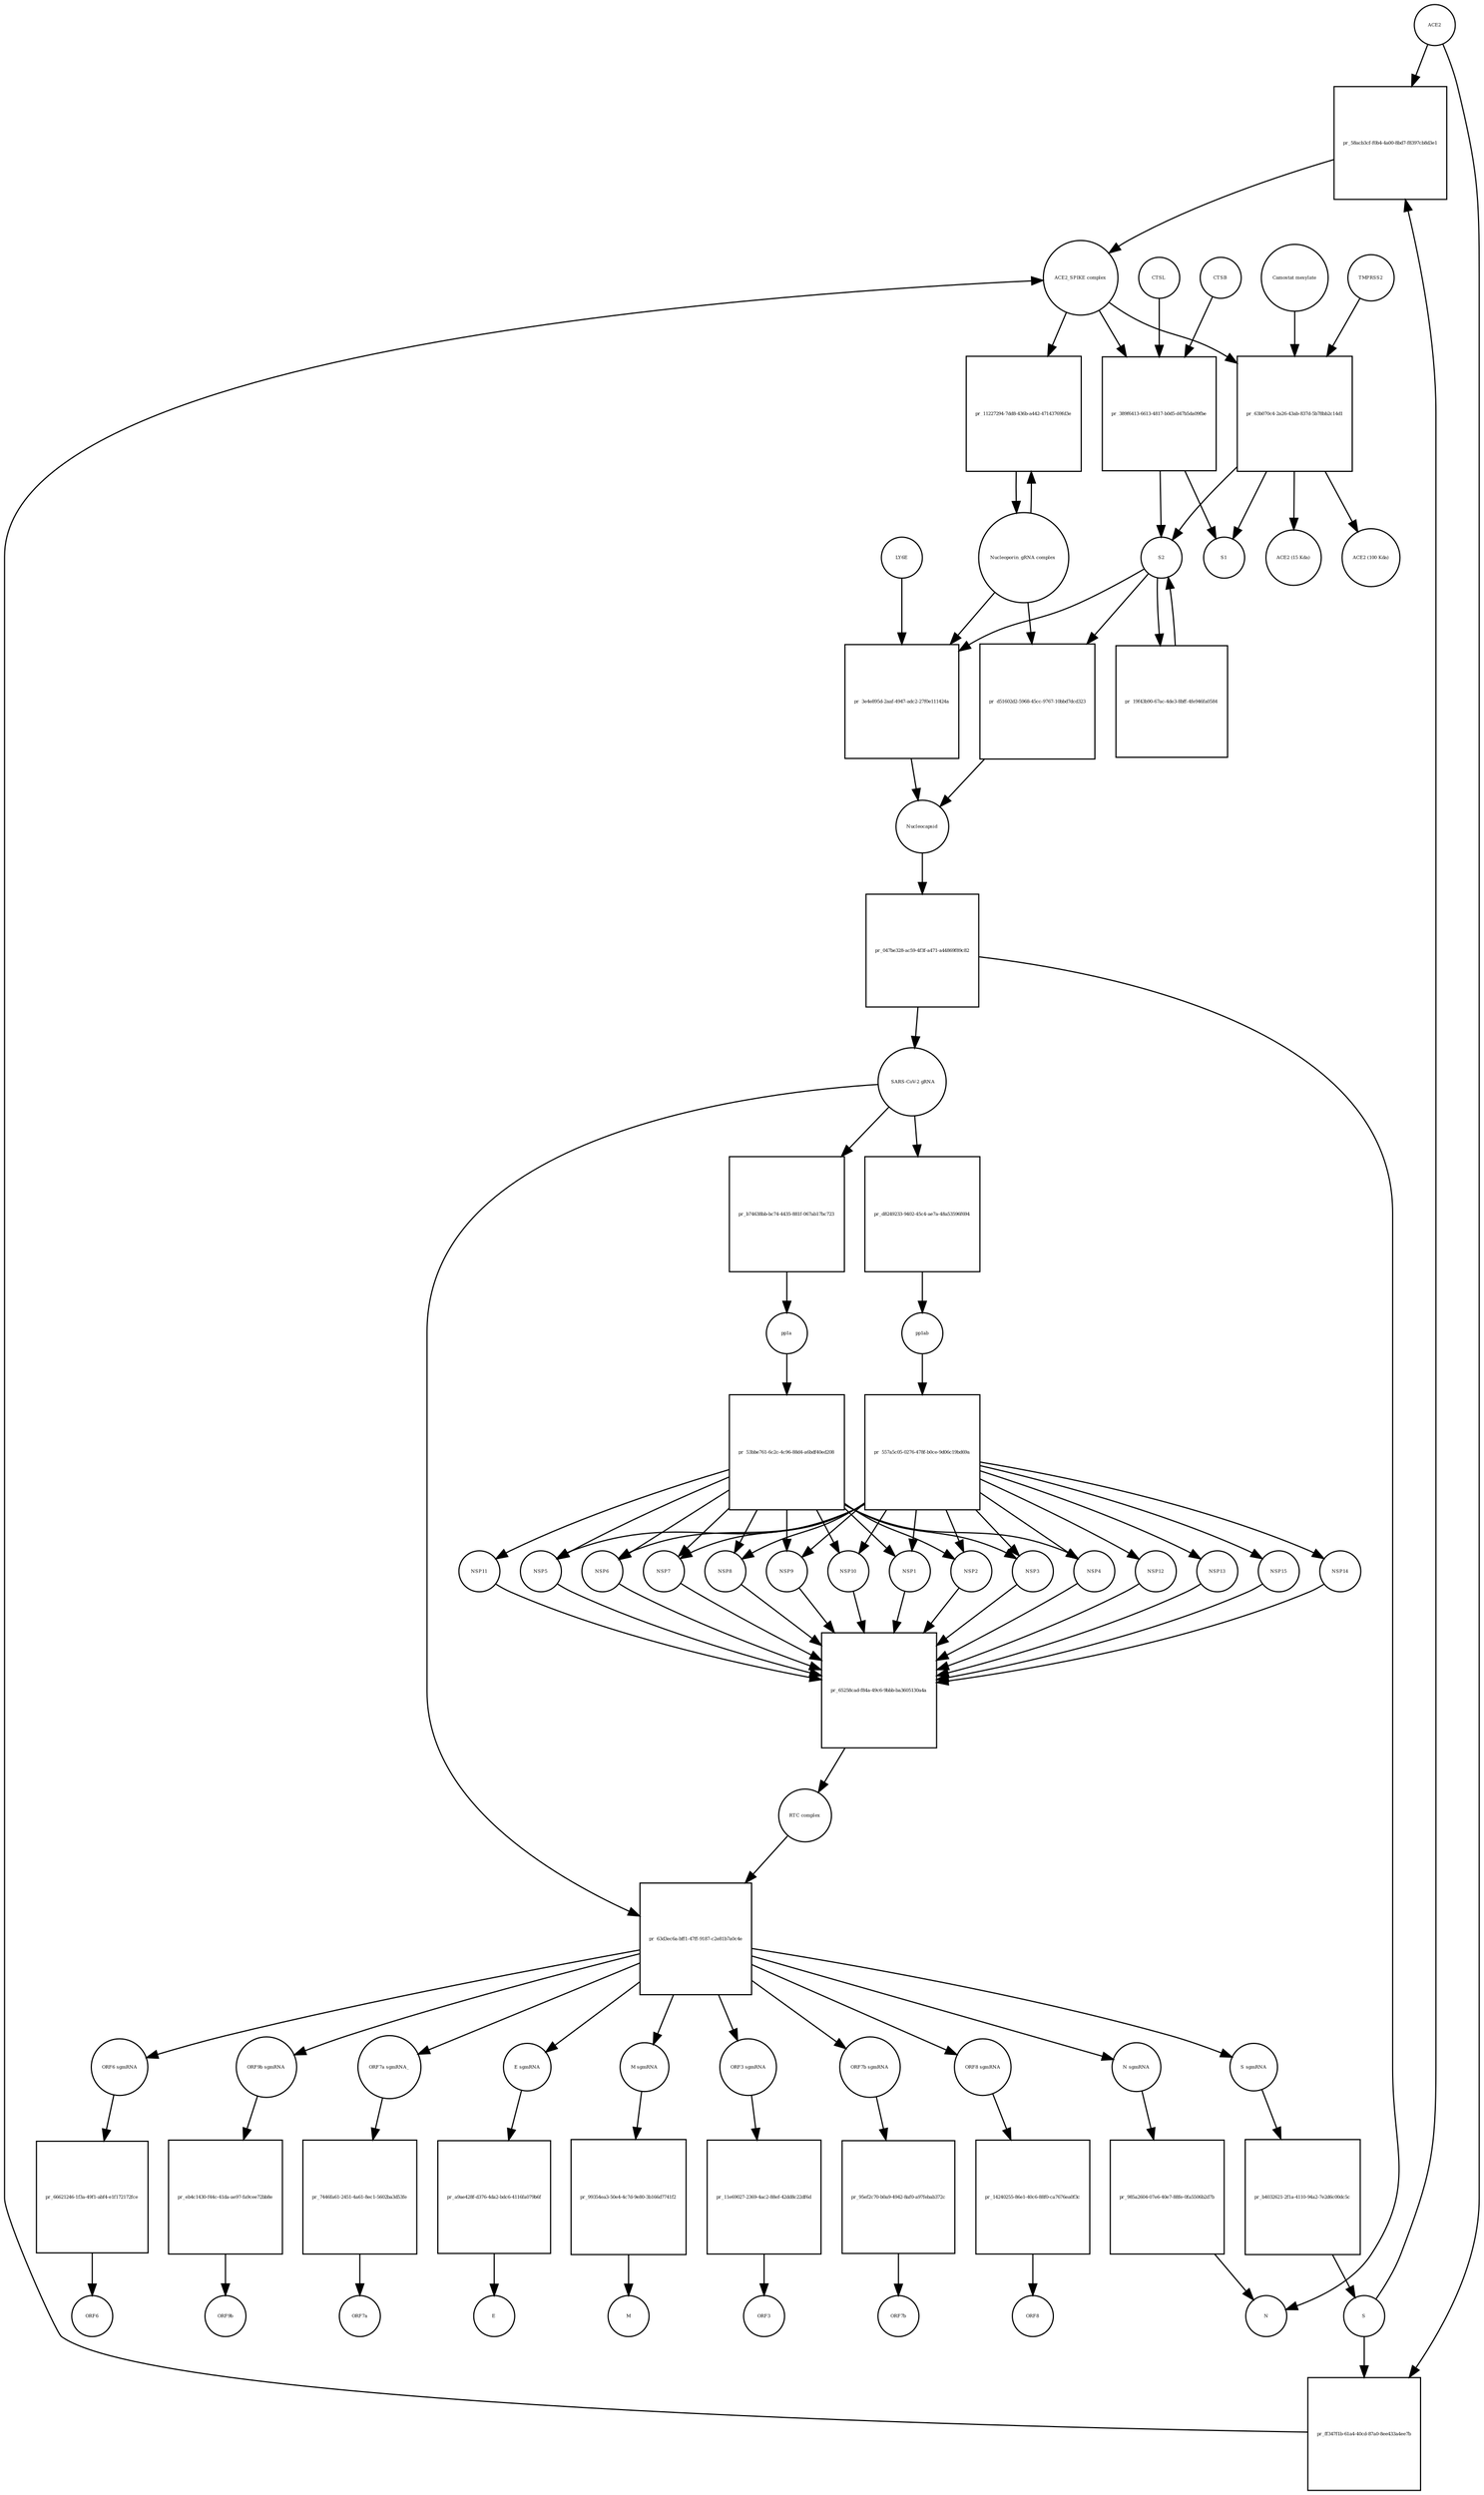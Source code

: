 strict digraph  {
ACE2 [annotation="", bipartite=0, cls=macromolecule, fontsize=4, label=ACE2, shape=circle];
"pr_58acb3cf-f0b4-4a00-8bd7-f8397cb8d3e1" [annotation="", bipartite=1, cls=process, fontsize=4, label="pr_58acb3cf-f0b4-4a00-8bd7-f8397cb8d3e1", shape=square];
"ACE2_SPIKE complex" [annotation="", bipartite=0, cls=complex, fontsize=4, label="ACE2_SPIKE complex", shape=circle];
S [annotation="", bipartite=0, cls=macromolecule, fontsize=4, label=S, shape=circle];
"Nucleoporin_gRNA complex " [annotation="", bipartite=0, cls=complex, fontsize=4, label="Nucleoporin_gRNA complex ", shape=circle];
"pr_11227294-7dd8-436b-a442-47143769fd3e" [annotation="", bipartite=1, cls=process, fontsize=4, label="pr_11227294-7dd8-436b-a442-47143769fd3e", shape=square];
"pr_389f6413-6613-4817-b0d5-d47b5da09fbe" [annotation="", bipartite=1, cls=process, fontsize=4, label="pr_389f6413-6613-4817-b0d5-d47b5da09fbe", shape=square];
S2 [annotation="", bipartite=0, cls=macromolecule, fontsize=4, label=S2, shape=circle];
CTSB [annotation="", bipartite=0, cls=macromolecule, fontsize=4, label=CTSB, shape=circle];
CTSL [annotation="", bipartite=0, cls=macromolecule, fontsize=4, label=CTSL, shape=circle];
S1 [annotation="", bipartite=0, cls=macromolecule, fontsize=4, label=S1, shape=circle];
"pr_63b070c4-2a26-43ab-837d-5b78bb2c14d1" [annotation="", bipartite=1, cls=process, fontsize=4, label="pr_63b070c4-2a26-43ab-837d-5b78bb2c14d1", shape=square];
TMPRSS2 [annotation="", bipartite=0, cls=macromolecule, fontsize=4, label=TMPRSS2, shape=circle];
"Camostat mesylate" [annotation="urn_miriam_pubchem.compound_2536", bipartite=0, cls="simple chemical", fontsize=4, label="Camostat mesylate", shape=circle];
"ACE2 (15 Kda)" [annotation="", bipartite=0, cls=macromolecule, fontsize=4, label="ACE2 (15 Kda)", shape=circle];
"ACE2 (100 Kda)" [annotation="", bipartite=0, cls=macromolecule, fontsize=4, label="ACE2 (100 Kda)", shape=circle];
"pr_ff347f1b-61a4-40cd-87a0-8ee433a4ee7b" [annotation="", bipartite=1, cls=process, fontsize=4, label="pr_ff347f1b-61a4-40cd-87a0-8ee433a4ee7b", shape=square];
"pr_3e4e895d-2aaf-4947-adc2-27f0e111424a" [annotation="", bipartite=1, cls=process, fontsize=4, label="pr_3e4e895d-2aaf-4947-adc2-27f0e111424a", shape=square];
Nucleocapsid [annotation="", bipartite=0, cls=complex, fontsize=4, label=Nucleocapsid, shape=circle];
LY6E [annotation="", bipartite=0, cls=macromolecule, fontsize=4, label=LY6E, shape=circle];
"pr_19f43b90-67ac-4de3-8bff-4fe946fa0584" [annotation="", bipartite=1, cls=process, fontsize=4, label="pr_19f43b90-67ac-4de3-8bff-4fe946fa0584", shape=square];
"pr_d51602d2-5968-45cc-9767-10bbd7dcd323" [annotation="", bipartite=1, cls=process, fontsize=4, label="pr_d51602d2-5968-45cc-9767-10bbd7dcd323", shape=square];
" SARS-CoV-2 gRNA" [annotation="", bipartite=0, cls="nucleic acid feature", fontsize=4, label=" SARS-CoV-2 gRNA", shape=circle];
"pr_d8249233-9402-45c4-ae7a-48a53596f694" [annotation="", bipartite=1, cls=process, fontsize=4, label="pr_d8249233-9402-45c4-ae7a-48a53596f694", shape=square];
pp1ab [annotation="", bipartite=0, cls=macromolecule, fontsize=4, label=pp1ab, shape=circle];
"pr_047be328-ac59-4f3f-a471-a44869f89c82" [annotation="", bipartite=1, cls=process, fontsize=4, label="pr_047be328-ac59-4f3f-a471-a44869f89c82", shape=square];
N [annotation="", bipartite=0, cls=macromolecule, fontsize=4, label=N, shape=circle];
"pr_63d3ec6a-bff1-47ff-9187-c2e81b7a0c4e" [annotation="", bipartite=1, cls=process, fontsize=4, label="pr_63d3ec6a-bff1-47ff-9187-c2e81b7a0c4e", shape=square];
"ORF7a sgmRNA_" [annotation="", bipartite=0, cls="nucleic acid feature", fontsize=4, label="ORF7a sgmRNA_", shape=circle];
"RTC complex" [annotation="", bipartite=0, cls=complex, fontsize=4, label="RTC complex", shape=circle];
"S sgmRNA" [annotation="", bipartite=0, cls="nucleic acid feature", fontsize=4, label="S sgmRNA", shape=circle];
"E sgmRNA" [annotation="", bipartite=0, cls="nucleic acid feature", fontsize=4, label="E sgmRNA", shape=circle];
"M sgmRNA" [annotation="", bipartite=0, cls="nucleic acid feature", fontsize=4, label="M sgmRNA", shape=circle];
"ORF3 sgmRNA" [annotation="", bipartite=0, cls="nucleic acid feature", fontsize=4, label="ORF3 sgmRNA", shape=circle];
"ORF7b sgmRNA" [annotation="", bipartite=0, cls="nucleic acid feature", fontsize=4, label="ORF7b sgmRNA", shape=circle];
"ORF8 sgmRNA" [annotation="", bipartite=0, cls="nucleic acid feature", fontsize=4, label="ORF8 sgmRNA", shape=circle];
"ORF6 sgmRNA" [annotation="", bipartite=0, cls="nucleic acid feature", fontsize=4, label="ORF6 sgmRNA", shape=circle];
"ORF9b sgmRNA" [annotation="", bipartite=0, cls="nucleic acid feature", fontsize=4, label="ORF9b sgmRNA", shape=circle];
"N sgmRNA" [annotation="", bipartite=0, cls="nucleic acid feature", fontsize=4, label="N sgmRNA", shape=circle];
"pr_b4032621-2f1a-4110-94a2-7e2d6c00dc5c" [annotation="", bipartite=1, cls=process, fontsize=4, label="pr_b4032621-2f1a-4110-94a2-7e2d6c00dc5c", shape=square];
"pr_a9ae428f-d376-4da2-bdc6-4116fa079b6f" [annotation="", bipartite=1, cls=process, fontsize=4, label="pr_a9ae428f-d376-4da2-bdc6-4116fa079b6f", shape=square];
E [annotation="", bipartite=0, cls=macromolecule, fontsize=4, label=E, shape=circle];
"pr_99354ea3-50e4-4c7d-9e80-3b166d7741f2" [annotation="", bipartite=1, cls=process, fontsize=4, label="pr_99354ea3-50e4-4c7d-9e80-3b166d7741f2", shape=square];
M [annotation="", bipartite=0, cls=macromolecule, fontsize=4, label=M, shape=circle];
"pr_985a2604-07e6-40e7-88fe-0fa5506b2d7b" [annotation="", bipartite=1, cls=process, fontsize=4, label="pr_985a2604-07e6-40e7-88fe-0fa5506b2d7b", shape=square];
"pr_11e69027-2369-4ac2-88ef-42dd8c22df6d" [annotation="", bipartite=1, cls=process, fontsize=4, label="pr_11e69027-2369-4ac2-88ef-42dd8c22df6d", shape=square];
ORF3 [annotation="", bipartite=0, cls=macromolecule, fontsize=4, label=ORF3, shape=circle];
"pr_7446fa61-2451-4a61-8ec1-5602ba3d53fe" [annotation="", bipartite=1, cls=process, fontsize=4, label="pr_7446fa61-2451-4a61-8ec1-5602ba3d53fe", shape=square];
ORF7a [annotation="", bipartite=0, cls=macromolecule, fontsize=4, label=ORF7a, shape=circle];
"pr_95ef2c70-b0a9-4942-8af0-a97febab372c" [annotation="", bipartite=1, cls=process, fontsize=4, label="pr_95ef2c70-b0a9-4942-8af0-a97febab372c", shape=square];
ORF7b [annotation="", bipartite=0, cls=macromolecule, fontsize=4, label=ORF7b, shape=circle];
"pr_14240255-86e1-40c6-88f0-ca7676ea0f3c" [annotation="", bipartite=1, cls=process, fontsize=4, label="pr_14240255-86e1-40c6-88f0-ca7676ea0f3c", shape=square];
ORF8 [annotation="", bipartite=0, cls=macromolecule, fontsize=4, label=ORF8, shape=circle];
"pr_66621246-1f3a-49f1-abf4-e1f172172fce" [annotation="", bipartite=1, cls=process, fontsize=4, label="pr_66621246-1f3a-49f1-abf4-e1f172172fce", shape=square];
ORF6 [annotation="", bipartite=0, cls=macromolecule, fontsize=4, label=ORF6, shape=circle];
"pr_eb4c1430-f44c-41da-ae97-fa9cee72bb8e" [annotation="", bipartite=1, cls=process, fontsize=4, label="pr_eb4c1430-f44c-41da-ae97-fa9cee72bb8e", shape=square];
ORF9b [annotation="", bipartite=0, cls=macromolecule, fontsize=4, label=ORF9b, shape=circle];
"pr_557a5c05-0276-478f-b0ce-9d06c19bd69a" [annotation="", bipartite=1, cls=process, fontsize=4, label="pr_557a5c05-0276-478f-b0ce-9d06c19bd69a", shape=square];
NSP14 [annotation="", bipartite=0, cls=macromolecule, fontsize=4, label=NSP14, shape=circle];
NSP12 [annotation="", bipartite=0, cls=macromolecule, fontsize=4, label=NSP12, shape=circle];
NSP13 [annotation="", bipartite=0, cls=macromolecule, fontsize=4, label=NSP13, shape=circle];
NSP15 [annotation="", bipartite=0, cls=macromolecule, fontsize=4, label=NSP15, shape=circle];
NSP1 [annotation="", bipartite=0, cls=macromolecule, fontsize=4, label=NSP1, shape=circle];
NSP2 [annotation="", bipartite=0, cls=macromolecule, fontsize=4, label=NSP2, shape=circle];
NSP3 [annotation="", bipartite=0, cls=macromolecule, fontsize=4, label=NSP3, shape=circle];
NSP4 [annotation="", bipartite=0, cls=macromolecule, fontsize=4, label=NSP4, shape=circle];
NSP5 [annotation="", bipartite=0, cls=macromolecule, fontsize=4, label=NSP5, shape=circle];
NSP6 [annotation="", bipartite=0, cls=macromolecule, fontsize=4, label=NSP6, shape=circle];
NSP7 [annotation="", bipartite=0, cls=macromolecule, fontsize=4, label=NSP7, shape=circle];
NSP8 [annotation="", bipartite=0, cls=macromolecule, fontsize=4, label=NSP8, shape=circle];
NSP9 [annotation="", bipartite=0, cls=macromolecule, fontsize=4, label=NSP9, shape=circle];
NSP10 [annotation="", bipartite=0, cls=macromolecule, fontsize=4, label=NSP10, shape=circle];
"pr_65258cad-f84a-49c6-9bbb-ba3605130a4a" [annotation="", bipartite=1, cls=process, fontsize=4, label="pr_65258cad-f84a-49c6-9bbb-ba3605130a4a", shape=square];
NSP11 [annotation="", bipartite=0, cls=macromolecule, fontsize=4, label=NSP11, shape=circle];
pp1a [annotation="", bipartite=0, cls=macromolecule, fontsize=4, label=pp1a, shape=circle];
"pr_53bbe761-6c2c-4c96-88d4-a6bdf40ed208" [annotation="", bipartite=1, cls=process, fontsize=4, label="pr_53bbe761-6c2c-4c96-88d4-a6bdf40ed208", shape=square];
"pr_b74638bb-bc74-4435-881f-067ab17bc723" [annotation="", bipartite=1, cls=process, fontsize=4, label="pr_b74638bb-bc74-4435-881f-067ab17bc723", shape=square];
ACE2 -> "pr_58acb3cf-f0b4-4a00-8bd7-f8397cb8d3e1"  [annotation="", interaction_type=consumption];
ACE2 -> "pr_ff347f1b-61a4-40cd-87a0-8ee433a4ee7b"  [annotation="", interaction_type=consumption];
"pr_58acb3cf-f0b4-4a00-8bd7-f8397cb8d3e1" -> "ACE2_SPIKE complex"  [annotation="", interaction_type=production];
"ACE2_SPIKE complex" -> "pr_11227294-7dd8-436b-a442-47143769fd3e"  [annotation="urn_miriam_pubmed_32142651|urn_miriam_pubmed_32094589", interaction_type=stimulation];
"ACE2_SPIKE complex" -> "pr_389f6413-6613-4817-b0d5-d47b5da09fbe"  [annotation="", interaction_type=consumption];
"ACE2_SPIKE complex" -> "pr_63b070c4-2a26-43ab-837d-5b78bb2c14d1"  [annotation="", interaction_type=consumption];
S -> "pr_58acb3cf-f0b4-4a00-8bd7-f8397cb8d3e1"  [annotation="", interaction_type=consumption];
S -> "pr_ff347f1b-61a4-40cd-87a0-8ee433a4ee7b"  [annotation="", interaction_type=consumption];
"Nucleoporin_gRNA complex " -> "pr_11227294-7dd8-436b-a442-47143769fd3e"  [annotation="", interaction_type=consumption];
"Nucleoporin_gRNA complex " -> "pr_3e4e895d-2aaf-4947-adc2-27f0e111424a"  [annotation="", interaction_type=consumption];
"Nucleoporin_gRNA complex " -> "pr_d51602d2-5968-45cc-9767-10bbd7dcd323"  [annotation="", interaction_type=consumption];
"pr_11227294-7dd8-436b-a442-47143769fd3e" -> "Nucleoporin_gRNA complex "  [annotation="", interaction_type=production];
"pr_389f6413-6613-4817-b0d5-d47b5da09fbe" -> S2  [annotation="", interaction_type=production];
"pr_389f6413-6613-4817-b0d5-d47b5da09fbe" -> S1  [annotation="", interaction_type=production];
S2 -> "pr_3e4e895d-2aaf-4947-adc2-27f0e111424a"  [annotation="urn_miriam_doi_10.1101%2F2020.03.05.979260|urn_miriam_doi_10.1101%2F2020.04.02.021469", interaction_type=stimulation];
S2 -> "pr_19f43b90-67ac-4de3-8bff-4fe946fa0584"  [annotation="", interaction_type=consumption];
S2 -> "pr_d51602d2-5968-45cc-9767-10bbd7dcd323"  [annotation="", interaction_type=stimulation];
CTSB -> "pr_389f6413-6613-4817-b0d5-d47b5da09fbe"  [annotation=urn_miriam_pubmed_32142651, interaction_type=catalysis];
CTSL -> "pr_389f6413-6613-4817-b0d5-d47b5da09fbe"  [annotation=urn_miriam_pubmed_32142651, interaction_type=catalysis];
"pr_63b070c4-2a26-43ab-837d-5b78bb2c14d1" -> S2  [annotation="", interaction_type=production];
"pr_63b070c4-2a26-43ab-837d-5b78bb2c14d1" -> S1  [annotation="", interaction_type=production];
"pr_63b070c4-2a26-43ab-837d-5b78bb2c14d1" -> "ACE2 (15 Kda)"  [annotation="", interaction_type=production];
"pr_63b070c4-2a26-43ab-837d-5b78bb2c14d1" -> "ACE2 (100 Kda)"  [annotation="", interaction_type=production];
TMPRSS2 -> "pr_63b070c4-2a26-43ab-837d-5b78bb2c14d1"  [annotation="urn_miriam_pubmed_32142651|urn_miriam_pubmed_32094589|urn_miriam_pubmed_24227843", interaction_type=catalysis];
"Camostat mesylate" -> "pr_63b070c4-2a26-43ab-837d-5b78bb2c14d1"  [annotation="urn_miriam_pubmed_32142651|urn_miriam_pubmed_32094589|urn_miriam_pubmed_24227843", interaction_type=inhibition];
"pr_ff347f1b-61a4-40cd-87a0-8ee433a4ee7b" -> "ACE2_SPIKE complex"  [annotation="", interaction_type=production];
"pr_3e4e895d-2aaf-4947-adc2-27f0e111424a" -> Nucleocapsid  [annotation="", interaction_type=production];
Nucleocapsid -> "pr_047be328-ac59-4f3f-a471-a44869f89c82"  [annotation="", interaction_type=consumption];
LY6E -> "pr_3e4e895d-2aaf-4947-adc2-27f0e111424a"  [annotation="urn_miriam_doi_10.1101%2F2020.03.05.979260|urn_miriam_doi_10.1101%2F2020.04.02.021469", interaction_type=inhibition];
"pr_19f43b90-67ac-4de3-8bff-4fe946fa0584" -> S2  [annotation="", interaction_type=production];
"pr_d51602d2-5968-45cc-9767-10bbd7dcd323" -> Nucleocapsid  [annotation="", interaction_type=production];
" SARS-CoV-2 gRNA" -> "pr_d8249233-9402-45c4-ae7a-48a53596f694"  [annotation="", interaction_type=consumption];
" SARS-CoV-2 gRNA" -> "pr_63d3ec6a-bff1-47ff-9187-c2e81b7a0c4e"  [annotation="", interaction_type=consumption];
" SARS-CoV-2 gRNA" -> "pr_b74638bb-bc74-4435-881f-067ab17bc723"  [annotation="", interaction_type=consumption];
"pr_d8249233-9402-45c4-ae7a-48a53596f694" -> pp1ab  [annotation="", interaction_type=production];
pp1ab -> "pr_557a5c05-0276-478f-b0ce-9d06c19bd69a"  [annotation=urn_miriam_pubmed_31226023, interaction_type=catalysis];
"pr_047be328-ac59-4f3f-a471-a44869f89c82" -> " SARS-CoV-2 gRNA"  [annotation="", interaction_type=production];
"pr_047be328-ac59-4f3f-a471-a44869f89c82" -> N  [annotation="", interaction_type=production];
"pr_63d3ec6a-bff1-47ff-9187-c2e81b7a0c4e" -> "ORF7a sgmRNA_"  [annotation="", interaction_type=production];
"pr_63d3ec6a-bff1-47ff-9187-c2e81b7a0c4e" -> "S sgmRNA"  [annotation="", interaction_type=production];
"pr_63d3ec6a-bff1-47ff-9187-c2e81b7a0c4e" -> "E sgmRNA"  [annotation="", interaction_type=production];
"pr_63d3ec6a-bff1-47ff-9187-c2e81b7a0c4e" -> "M sgmRNA"  [annotation="", interaction_type=production];
"pr_63d3ec6a-bff1-47ff-9187-c2e81b7a0c4e" -> "ORF3 sgmRNA"  [annotation="", interaction_type=production];
"pr_63d3ec6a-bff1-47ff-9187-c2e81b7a0c4e" -> "ORF7b sgmRNA"  [annotation="", interaction_type=production];
"pr_63d3ec6a-bff1-47ff-9187-c2e81b7a0c4e" -> "ORF8 sgmRNA"  [annotation="", interaction_type=production];
"pr_63d3ec6a-bff1-47ff-9187-c2e81b7a0c4e" -> "ORF6 sgmRNA"  [annotation="", interaction_type=production];
"pr_63d3ec6a-bff1-47ff-9187-c2e81b7a0c4e" -> "ORF9b sgmRNA"  [annotation="", interaction_type=production];
"pr_63d3ec6a-bff1-47ff-9187-c2e81b7a0c4e" -> "N sgmRNA"  [annotation="", interaction_type=production];
"ORF7a sgmRNA_" -> "pr_7446fa61-2451-4a61-8ec1-5602ba3d53fe"  [annotation="", interaction_type=consumption];
"RTC complex" -> "pr_63d3ec6a-bff1-47ff-9187-c2e81b7a0c4e"  [annotation=urn_miriam_pubmed_31226023, interaction_type="necessary stimulation"];
"S sgmRNA" -> "pr_b4032621-2f1a-4110-94a2-7e2d6c00dc5c"  [annotation="", interaction_type=consumption];
"E sgmRNA" -> "pr_a9ae428f-d376-4da2-bdc6-4116fa079b6f"  [annotation="", interaction_type=consumption];
"M sgmRNA" -> "pr_99354ea3-50e4-4c7d-9e80-3b166d7741f2"  [annotation="", interaction_type=consumption];
"ORF3 sgmRNA" -> "pr_11e69027-2369-4ac2-88ef-42dd8c22df6d"  [annotation="", interaction_type=consumption];
"ORF7b sgmRNA" -> "pr_95ef2c70-b0a9-4942-8af0-a97febab372c"  [annotation="", interaction_type=consumption];
"ORF8 sgmRNA" -> "pr_14240255-86e1-40c6-88f0-ca7676ea0f3c"  [annotation="", interaction_type=consumption];
"ORF6 sgmRNA" -> "pr_66621246-1f3a-49f1-abf4-e1f172172fce"  [annotation="", interaction_type=consumption];
"ORF9b sgmRNA" -> "pr_eb4c1430-f44c-41da-ae97-fa9cee72bb8e"  [annotation="", interaction_type=consumption];
"N sgmRNA" -> "pr_985a2604-07e6-40e7-88fe-0fa5506b2d7b"  [annotation="", interaction_type=consumption];
"pr_b4032621-2f1a-4110-94a2-7e2d6c00dc5c" -> S  [annotation="", interaction_type=production];
"pr_a9ae428f-d376-4da2-bdc6-4116fa079b6f" -> E  [annotation="", interaction_type=production];
"pr_99354ea3-50e4-4c7d-9e80-3b166d7741f2" -> M  [annotation="", interaction_type=production];
"pr_985a2604-07e6-40e7-88fe-0fa5506b2d7b" -> N  [annotation="", interaction_type=production];
"pr_11e69027-2369-4ac2-88ef-42dd8c22df6d" -> ORF3  [annotation="", interaction_type=production];
"pr_7446fa61-2451-4a61-8ec1-5602ba3d53fe" -> ORF7a  [annotation="", interaction_type=production];
"pr_95ef2c70-b0a9-4942-8af0-a97febab372c" -> ORF7b  [annotation="", interaction_type=production];
"pr_14240255-86e1-40c6-88f0-ca7676ea0f3c" -> ORF8  [annotation="", interaction_type=production];
"pr_66621246-1f3a-49f1-abf4-e1f172172fce" -> ORF6  [annotation="", interaction_type=production];
"pr_eb4c1430-f44c-41da-ae97-fa9cee72bb8e" -> ORF9b  [annotation="", interaction_type=production];
"pr_557a5c05-0276-478f-b0ce-9d06c19bd69a" -> NSP14  [annotation="", interaction_type=production];
"pr_557a5c05-0276-478f-b0ce-9d06c19bd69a" -> NSP12  [annotation="", interaction_type=production];
"pr_557a5c05-0276-478f-b0ce-9d06c19bd69a" -> NSP13  [annotation="", interaction_type=production];
"pr_557a5c05-0276-478f-b0ce-9d06c19bd69a" -> NSP15  [annotation="", interaction_type=production];
"pr_557a5c05-0276-478f-b0ce-9d06c19bd69a" -> NSP1  [annotation="", interaction_type=production];
"pr_557a5c05-0276-478f-b0ce-9d06c19bd69a" -> NSP2  [annotation="", interaction_type=production];
"pr_557a5c05-0276-478f-b0ce-9d06c19bd69a" -> NSP3  [annotation="", interaction_type=production];
"pr_557a5c05-0276-478f-b0ce-9d06c19bd69a" -> NSP4  [annotation="", interaction_type=production];
"pr_557a5c05-0276-478f-b0ce-9d06c19bd69a" -> NSP5  [annotation="", interaction_type=production];
"pr_557a5c05-0276-478f-b0ce-9d06c19bd69a" -> NSP6  [annotation="", interaction_type=production];
"pr_557a5c05-0276-478f-b0ce-9d06c19bd69a" -> NSP7  [annotation="", interaction_type=production];
"pr_557a5c05-0276-478f-b0ce-9d06c19bd69a" -> NSP8  [annotation="", interaction_type=production];
"pr_557a5c05-0276-478f-b0ce-9d06c19bd69a" -> NSP9  [annotation="", interaction_type=production];
"pr_557a5c05-0276-478f-b0ce-9d06c19bd69a" -> NSP10  [annotation="", interaction_type=production];
NSP14 -> "pr_65258cad-f84a-49c6-9bbb-ba3605130a4a"  [annotation="", interaction_type=consumption];
NSP12 -> "pr_65258cad-f84a-49c6-9bbb-ba3605130a4a"  [annotation="", interaction_type=consumption];
NSP13 -> "pr_65258cad-f84a-49c6-9bbb-ba3605130a4a"  [annotation="", interaction_type=consumption];
NSP15 -> "pr_65258cad-f84a-49c6-9bbb-ba3605130a4a"  [annotation="", interaction_type=consumption];
NSP1 -> "pr_65258cad-f84a-49c6-9bbb-ba3605130a4a"  [annotation="", interaction_type=consumption];
NSP2 -> "pr_65258cad-f84a-49c6-9bbb-ba3605130a4a"  [annotation="", interaction_type=consumption];
NSP3 -> "pr_65258cad-f84a-49c6-9bbb-ba3605130a4a"  [annotation="", interaction_type=consumption];
NSP4 -> "pr_65258cad-f84a-49c6-9bbb-ba3605130a4a"  [annotation="", interaction_type=consumption];
NSP5 -> "pr_65258cad-f84a-49c6-9bbb-ba3605130a4a"  [annotation="", interaction_type=consumption];
NSP6 -> "pr_65258cad-f84a-49c6-9bbb-ba3605130a4a"  [annotation="", interaction_type=consumption];
NSP7 -> "pr_65258cad-f84a-49c6-9bbb-ba3605130a4a"  [annotation="", interaction_type=consumption];
NSP8 -> "pr_65258cad-f84a-49c6-9bbb-ba3605130a4a"  [annotation="", interaction_type=consumption];
NSP9 -> "pr_65258cad-f84a-49c6-9bbb-ba3605130a4a"  [annotation="", interaction_type=consumption];
NSP10 -> "pr_65258cad-f84a-49c6-9bbb-ba3605130a4a"  [annotation="", interaction_type=consumption];
"pr_65258cad-f84a-49c6-9bbb-ba3605130a4a" -> "RTC complex"  [annotation="", interaction_type=production];
NSP11 -> "pr_65258cad-f84a-49c6-9bbb-ba3605130a4a"  [annotation="", interaction_type=consumption];
pp1a -> "pr_53bbe761-6c2c-4c96-88d4-a6bdf40ed208"  [annotation=urn_miriam_pubmed_31226023, interaction_type=catalysis];
"pr_53bbe761-6c2c-4c96-88d4-a6bdf40ed208" -> NSP6  [annotation="", interaction_type=production];
"pr_53bbe761-6c2c-4c96-88d4-a6bdf40ed208" -> NSP1  [annotation="", interaction_type=production];
"pr_53bbe761-6c2c-4c96-88d4-a6bdf40ed208" -> NSP2  [annotation="", interaction_type=production];
"pr_53bbe761-6c2c-4c96-88d4-a6bdf40ed208" -> NSP3  [annotation="", interaction_type=production];
"pr_53bbe761-6c2c-4c96-88d4-a6bdf40ed208" -> NSP4  [annotation="", interaction_type=production];
"pr_53bbe761-6c2c-4c96-88d4-a6bdf40ed208" -> NSP5  [annotation="", interaction_type=production];
"pr_53bbe761-6c2c-4c96-88d4-a6bdf40ed208" -> NSP7  [annotation="", interaction_type=production];
"pr_53bbe761-6c2c-4c96-88d4-a6bdf40ed208" -> NSP8  [annotation="", interaction_type=production];
"pr_53bbe761-6c2c-4c96-88d4-a6bdf40ed208" -> NSP9  [annotation="", interaction_type=production];
"pr_53bbe761-6c2c-4c96-88d4-a6bdf40ed208" -> NSP10  [annotation="", interaction_type=production];
"pr_53bbe761-6c2c-4c96-88d4-a6bdf40ed208" -> NSP11  [annotation="", interaction_type=production];
"pr_b74638bb-bc74-4435-881f-067ab17bc723" -> pp1a  [annotation="", interaction_type=production];
}
